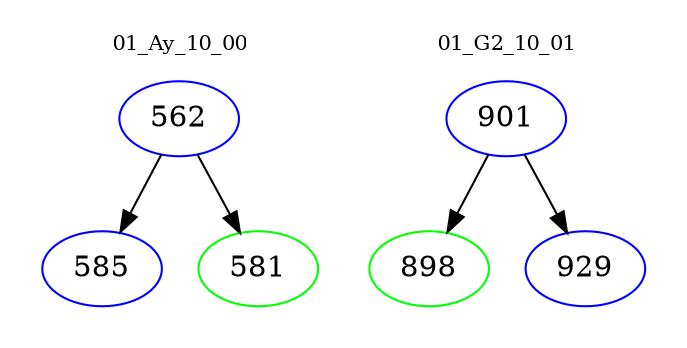 digraph{
subgraph cluster_0 {
color = white
label = "01_Ay_10_00";
fontsize=10;
T0_562 [label="562", color="blue"]
T0_562 -> T0_585 [color="black"]
T0_585 [label="585", color="blue"]
T0_562 -> T0_581 [color="black"]
T0_581 [label="581", color="green"]
}
subgraph cluster_1 {
color = white
label = "01_G2_10_01";
fontsize=10;
T1_901 [label="901", color="blue"]
T1_901 -> T1_898 [color="black"]
T1_898 [label="898", color="green"]
T1_901 -> T1_929 [color="black"]
T1_929 [label="929", color="blue"]
}
}
